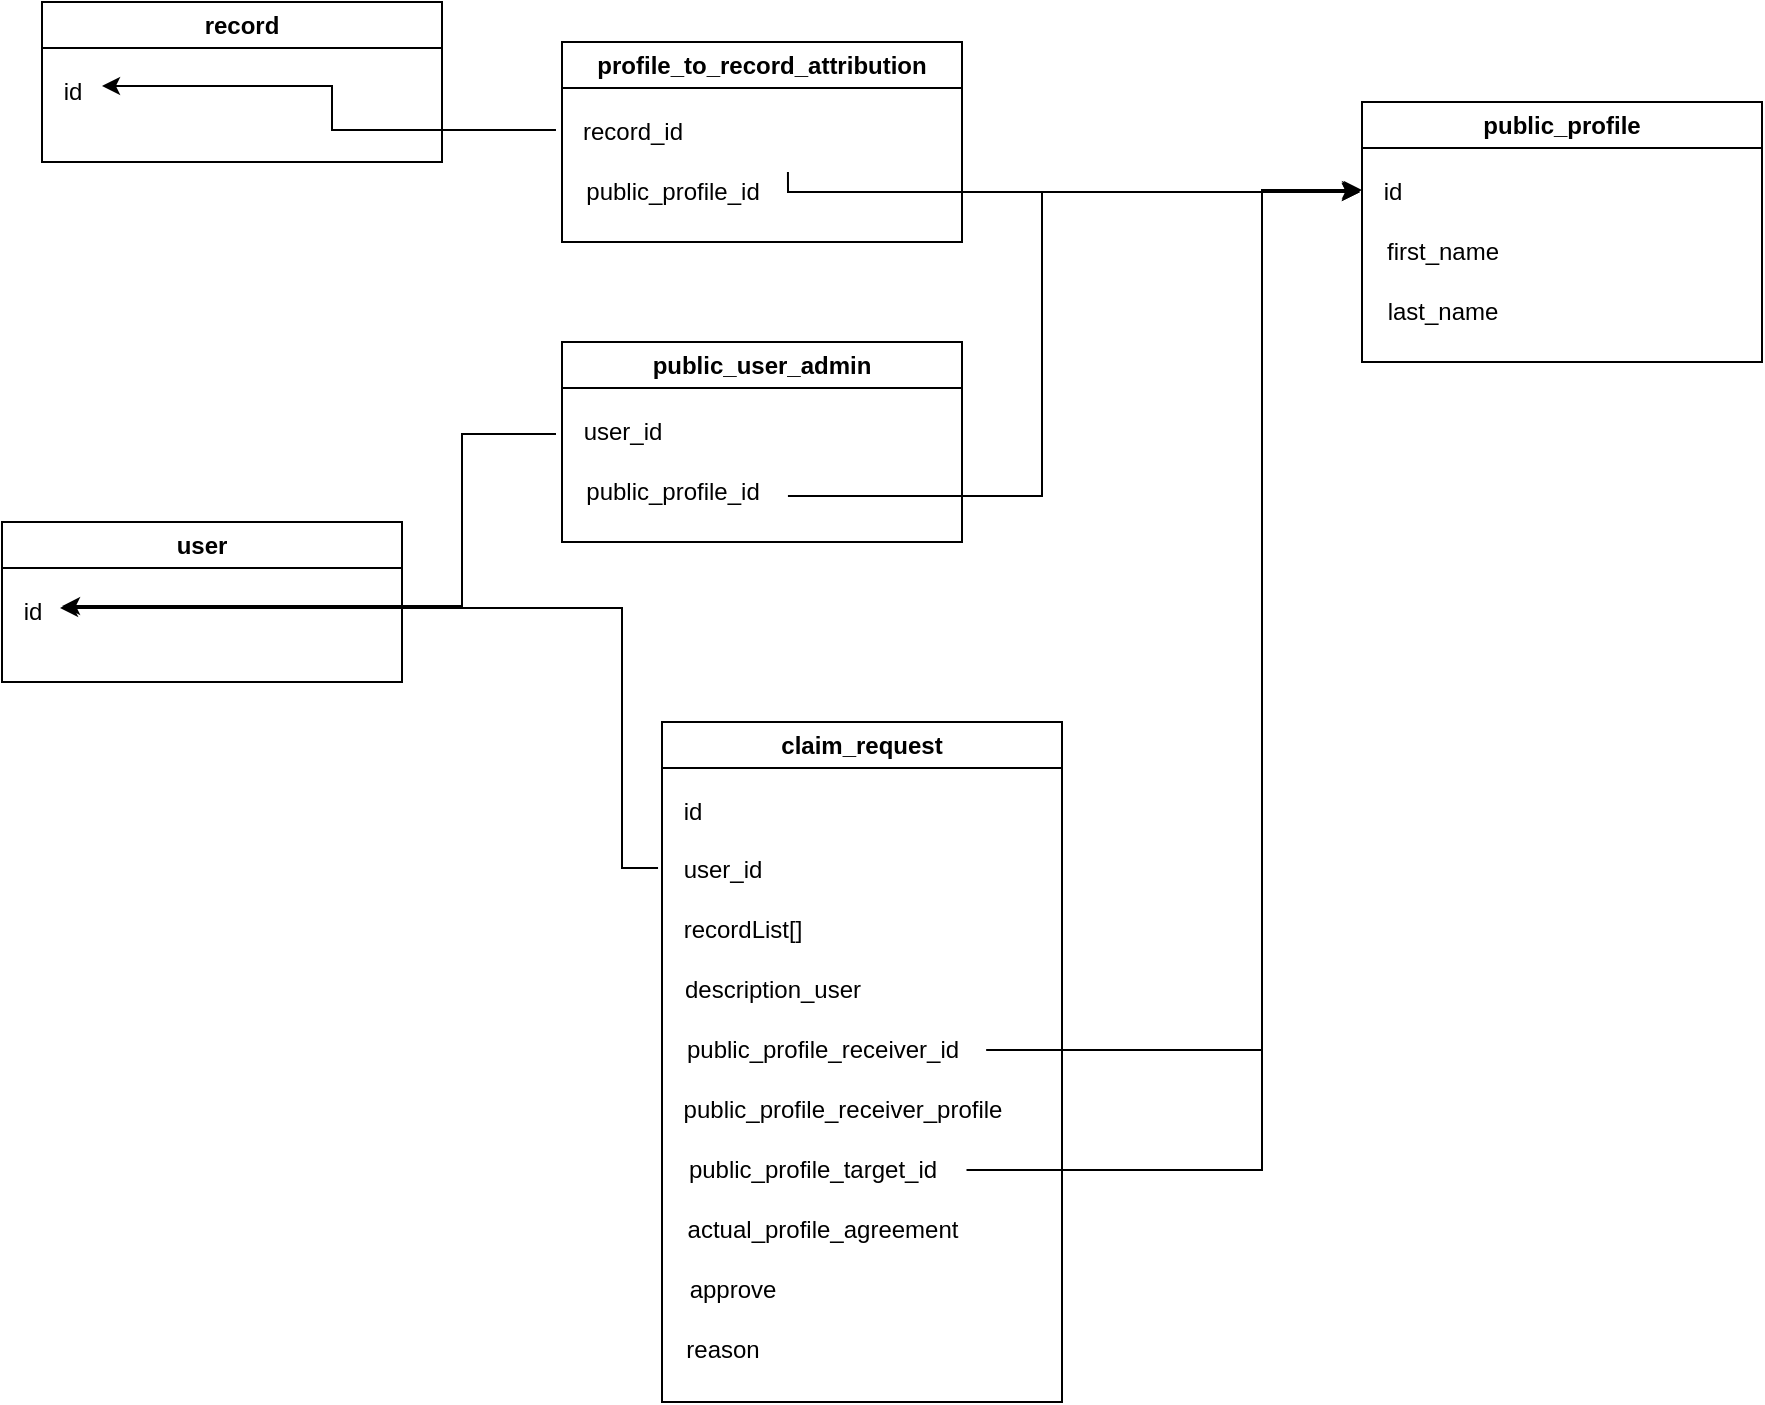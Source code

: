 <mxfile version="22.1.11" type="device">
  <diagram name="Page-1" id="1T9xwILK6t3__dgR7Lac">
    <mxGraphModel dx="1434" dy="668" grid="1" gridSize="10" guides="1" tooltips="1" connect="1" arrows="1" fold="1" page="1" pageScale="1" pageWidth="827" pageHeight="1169" math="0" shadow="0">
      <root>
        <mxCell id="0" />
        <mxCell id="1" parent="0" />
        <mxCell id="P8OFMcQYkOrjdoyiRNm8-1" value="public_profile" style="swimlane;whiteSpace=wrap;html=1;" parent="1" vertex="1">
          <mxGeometry x="730" y="880" width="200" height="130" as="geometry" />
        </mxCell>
        <mxCell id="P8OFMcQYkOrjdoyiRNm8-14" value="id" style="text;html=1;align=center;verticalAlign=middle;resizable=0;points=[];autosize=1;strokeColor=none;fillColor=none;" parent="P8OFMcQYkOrjdoyiRNm8-1" vertex="1">
          <mxGeometry y="30" width="30" height="30" as="geometry" />
        </mxCell>
        <mxCell id="P8OFMcQYkOrjdoyiRNm8-24" value="first_name" style="text;html=1;align=center;verticalAlign=middle;resizable=0;points=[];autosize=1;strokeColor=none;fillColor=none;" parent="P8OFMcQYkOrjdoyiRNm8-1" vertex="1">
          <mxGeometry y="60" width="80" height="30" as="geometry" />
        </mxCell>
        <mxCell id="P8OFMcQYkOrjdoyiRNm8-25" value="last_name" style="text;html=1;align=center;verticalAlign=middle;resizable=0;points=[];autosize=1;strokeColor=none;fillColor=none;" parent="P8OFMcQYkOrjdoyiRNm8-1" vertex="1">
          <mxGeometry y="90" width="80" height="30" as="geometry" />
        </mxCell>
        <mxCell id="P8OFMcQYkOrjdoyiRNm8-2" value="claim_request" style="swimlane;whiteSpace=wrap;html=1;" parent="1" vertex="1">
          <mxGeometry x="380" y="1190" width="200" height="340" as="geometry" />
        </mxCell>
        <mxCell id="P8OFMcQYkOrjdoyiRNm8-6" value="id" style="text;html=1;align=center;verticalAlign=middle;resizable=0;points=[];autosize=1;strokeColor=none;fillColor=none;" parent="P8OFMcQYkOrjdoyiRNm8-2" vertex="1">
          <mxGeometry y="30" width="30" height="30" as="geometry" />
        </mxCell>
        <mxCell id="P8OFMcQYkOrjdoyiRNm8-22" value="user_id" style="text;html=1;align=center;verticalAlign=middle;resizable=0;points=[];autosize=1;strokeColor=none;fillColor=none;" parent="P8OFMcQYkOrjdoyiRNm8-2" vertex="1">
          <mxGeometry y="59" width="60" height="30" as="geometry" />
        </mxCell>
        <mxCell id="P8OFMcQYkOrjdoyiRNm8-26" value="recordList[]" style="text;html=1;align=center;verticalAlign=middle;resizable=0;points=[];autosize=1;strokeColor=none;fillColor=none;" parent="P8OFMcQYkOrjdoyiRNm8-2" vertex="1">
          <mxGeometry y="89" width="80" height="30" as="geometry" />
        </mxCell>
        <mxCell id="P8OFMcQYkOrjdoyiRNm8-27" value="description_user" style="text;html=1;align=center;verticalAlign=middle;resizable=0;points=[];autosize=1;strokeColor=none;fillColor=none;" parent="P8OFMcQYkOrjdoyiRNm8-2" vertex="1">
          <mxGeometry y="119" width="110" height="30" as="geometry" />
        </mxCell>
        <mxCell id="P8OFMcQYkOrjdoyiRNm8-28" value="public_profile_receiver_id" style="text;html=1;align=center;verticalAlign=middle;resizable=0;points=[];autosize=1;strokeColor=none;fillColor=none;" parent="P8OFMcQYkOrjdoyiRNm8-2" vertex="1">
          <mxGeometry y="149" width="160" height="30" as="geometry" />
        </mxCell>
        <mxCell id="P8OFMcQYkOrjdoyiRNm8-29" value="public_profile_receiver_profile" style="text;html=1;align=center;verticalAlign=middle;resizable=0;points=[];autosize=1;strokeColor=none;fillColor=none;" parent="P8OFMcQYkOrjdoyiRNm8-2" vertex="1">
          <mxGeometry y="179" width="180" height="30" as="geometry" />
        </mxCell>
        <mxCell id="P8OFMcQYkOrjdoyiRNm8-30" value="public_profile_target_id" style="text;html=1;align=center;verticalAlign=middle;resizable=0;points=[];autosize=1;strokeColor=none;fillColor=none;" parent="P8OFMcQYkOrjdoyiRNm8-2" vertex="1">
          <mxGeometry y="209" width="150" height="30" as="geometry" />
        </mxCell>
        <mxCell id="P8OFMcQYkOrjdoyiRNm8-32" value="actual_profile_agreement" style="text;html=1;align=center;verticalAlign=middle;resizable=0;points=[];autosize=1;strokeColor=none;fillColor=none;" parent="P8OFMcQYkOrjdoyiRNm8-2" vertex="1">
          <mxGeometry y="239" width="160" height="30" as="geometry" />
        </mxCell>
        <mxCell id="P8OFMcQYkOrjdoyiRNm8-33" value="approve" style="text;html=1;align=center;verticalAlign=middle;resizable=0;points=[];autosize=1;strokeColor=none;fillColor=none;" parent="P8OFMcQYkOrjdoyiRNm8-2" vertex="1">
          <mxGeometry y="269" width="70" height="30" as="geometry" />
        </mxCell>
        <mxCell id="P8OFMcQYkOrjdoyiRNm8-34" value="reason" style="text;html=1;align=center;verticalAlign=middle;resizable=0;points=[];autosize=1;strokeColor=none;fillColor=none;" parent="P8OFMcQYkOrjdoyiRNm8-2" vertex="1">
          <mxGeometry y="299" width="60" height="30" as="geometry" />
        </mxCell>
        <mxCell id="P8OFMcQYkOrjdoyiRNm8-3" value="user" style="swimlane;whiteSpace=wrap;html=1;" parent="1" vertex="1">
          <mxGeometry x="50" y="1090" width="200" height="80" as="geometry" />
        </mxCell>
        <mxCell id="P8OFMcQYkOrjdoyiRNm8-7" value="id" style="text;html=1;align=center;verticalAlign=middle;resizable=0;points=[];autosize=1;strokeColor=none;fillColor=none;" parent="P8OFMcQYkOrjdoyiRNm8-3" vertex="1">
          <mxGeometry y="30" width="30" height="30" as="geometry" />
        </mxCell>
        <mxCell id="P8OFMcQYkOrjdoyiRNm8-13" value="" style="endArrow=classic;html=1;rounded=0;edgeStyle=orthogonalEdgeStyle;exitX=-0.05;exitY=0.533;exitDx=0;exitDy=0;exitPerimeter=0;entryX=1;entryY=0.6;entryDx=0;entryDy=0;entryPerimeter=0;" parent="P8OFMcQYkOrjdoyiRNm8-3" source="P8OFMcQYkOrjdoyiRNm8-9" edge="1">
          <mxGeometry width="50" height="50" relative="1" as="geometry">
            <mxPoint x="288.98" y="-30.0" as="sourcePoint" />
            <mxPoint x="30" y="42.01" as="targetPoint" />
            <Array as="points">
              <mxPoint x="230" y="-44" />
              <mxPoint x="230" y="42" />
            </Array>
          </mxGeometry>
        </mxCell>
        <mxCell id="P8OFMcQYkOrjdoyiRNm8-4" value="record" style="swimlane;whiteSpace=wrap;html=1;" parent="1" vertex="1">
          <mxGeometry x="70" y="830" width="200" height="80" as="geometry" />
        </mxCell>
        <mxCell id="P8OFMcQYkOrjdoyiRNm8-19" value="id" style="text;html=1;align=center;verticalAlign=middle;resizable=0;points=[];autosize=1;strokeColor=none;fillColor=none;" parent="P8OFMcQYkOrjdoyiRNm8-4" vertex="1">
          <mxGeometry y="30" width="30" height="30" as="geometry" />
        </mxCell>
        <mxCell id="P8OFMcQYkOrjdoyiRNm8-5" value="profile_to_record_attribution" style="swimlane;whiteSpace=wrap;html=1;" parent="1" vertex="1">
          <mxGeometry x="330" y="850" width="200" height="100" as="geometry" />
        </mxCell>
        <mxCell id="P8OFMcQYkOrjdoyiRNm8-16" value="record_id" style="text;html=1;align=center;verticalAlign=middle;resizable=0;points=[];autosize=1;strokeColor=none;fillColor=none;" parent="P8OFMcQYkOrjdoyiRNm8-5" vertex="1">
          <mxGeometry y="30" width="70" height="30" as="geometry" />
        </mxCell>
        <mxCell id="P8OFMcQYkOrjdoyiRNm8-17" value="public_profile_id" style="text;html=1;align=center;verticalAlign=middle;resizable=0;points=[];autosize=1;strokeColor=none;fillColor=none;" parent="P8OFMcQYkOrjdoyiRNm8-5" vertex="1">
          <mxGeometry y="60" width="110" height="30" as="geometry" />
        </mxCell>
        <mxCell id="P8OFMcQYkOrjdoyiRNm8-8" value="public_user_admin" style="swimlane;whiteSpace=wrap;html=1;" parent="1" vertex="1">
          <mxGeometry x="330" y="1000" width="200" height="100" as="geometry" />
        </mxCell>
        <mxCell id="P8OFMcQYkOrjdoyiRNm8-9" value="user_id" style="text;html=1;align=center;verticalAlign=middle;resizable=0;points=[];autosize=1;strokeColor=none;fillColor=none;" parent="P8OFMcQYkOrjdoyiRNm8-8" vertex="1">
          <mxGeometry y="30" width="60" height="30" as="geometry" />
        </mxCell>
        <mxCell id="P8OFMcQYkOrjdoyiRNm8-10" value="public_profile_id" style="text;html=1;align=center;verticalAlign=middle;resizable=0;points=[];autosize=1;strokeColor=none;fillColor=none;" parent="P8OFMcQYkOrjdoyiRNm8-8" vertex="1">
          <mxGeometry y="60" width="110" height="30" as="geometry" />
        </mxCell>
        <mxCell id="P8OFMcQYkOrjdoyiRNm8-15" value="" style="endArrow=classic;html=1;rounded=0;edgeStyle=orthogonalEdgeStyle;entryX=-0.033;entryY=0.5;entryDx=0;entryDy=0;entryPerimeter=0;exitX=1.027;exitY=0.567;exitDx=0;exitDy=0;exitPerimeter=0;" parent="1" source="P8OFMcQYkOrjdoyiRNm8-10" target="P8OFMcQYkOrjdoyiRNm8-14" edge="1">
          <mxGeometry width="50" height="50" relative="1" as="geometry">
            <mxPoint x="390" y="890" as="sourcePoint" />
            <mxPoint x="440" y="840" as="targetPoint" />
            <Array as="points">
              <mxPoint x="570" y="1077" />
              <mxPoint x="570" y="925" />
            </Array>
          </mxGeometry>
        </mxCell>
        <mxCell id="P8OFMcQYkOrjdoyiRNm8-20" value="" style="endArrow=classic;html=1;rounded=0;edgeStyle=orthogonalEdgeStyle;entryX=1;entryY=0.4;entryDx=0;entryDy=0;entryPerimeter=0;exitX=-0.043;exitY=0.467;exitDx=0;exitDy=0;exitPerimeter=0;" parent="1" source="P8OFMcQYkOrjdoyiRNm8-16" target="P8OFMcQYkOrjdoyiRNm8-19" edge="1">
          <mxGeometry width="50" height="50" relative="1" as="geometry">
            <mxPoint x="390" y="890" as="sourcePoint" />
            <mxPoint x="440" y="840" as="targetPoint" />
          </mxGeometry>
        </mxCell>
        <mxCell id="P8OFMcQYkOrjdoyiRNm8-21" value="" style="endArrow=classic;html=1;rounded=0;edgeStyle=orthogonalEdgeStyle;entryX=-0.033;entryY=0.5;entryDx=0;entryDy=0;entryPerimeter=0;exitX=1.027;exitY=0.167;exitDx=0;exitDy=0;exitPerimeter=0;" parent="1" source="P8OFMcQYkOrjdoyiRNm8-17" target="P8OFMcQYkOrjdoyiRNm8-14" edge="1">
          <mxGeometry width="50" height="50" relative="1" as="geometry">
            <mxPoint x="610" y="980" as="sourcePoint" />
            <mxPoint x="440" y="840" as="targetPoint" />
            <Array as="points">
              <mxPoint x="443" y="925" />
            </Array>
          </mxGeometry>
        </mxCell>
        <mxCell id="P8OFMcQYkOrjdoyiRNm8-23" value="" style="endArrow=classic;html=1;rounded=0;edgeStyle=orthogonalEdgeStyle;entryX=0.967;entryY=0.433;entryDx=0;entryDy=0;entryPerimeter=0;exitX=-0.033;exitY=0.467;exitDx=0;exitDy=0;exitPerimeter=0;" parent="1" source="P8OFMcQYkOrjdoyiRNm8-22" target="P8OFMcQYkOrjdoyiRNm8-7" edge="1">
          <mxGeometry width="50" height="50" relative="1" as="geometry">
            <mxPoint x="390" y="890" as="sourcePoint" />
            <mxPoint x="440" y="840" as="targetPoint" />
            <Array as="points">
              <mxPoint x="360" y="1263" />
              <mxPoint x="360" y="1133" />
            </Array>
          </mxGeometry>
        </mxCell>
        <mxCell id="P8OFMcQYkOrjdoyiRNm8-35" value="" style="endArrow=classic;html=1;rounded=0;edgeStyle=orthogonalEdgeStyle;entryX=0;entryY=0.467;entryDx=0;entryDy=0;entryPerimeter=0;exitX=1.013;exitY=0.5;exitDx=0;exitDy=0;exitPerimeter=0;" parent="1" source="P8OFMcQYkOrjdoyiRNm8-28" target="P8OFMcQYkOrjdoyiRNm8-14" edge="1">
          <mxGeometry width="50" height="50" relative="1" as="geometry">
            <mxPoint x="390" y="1130" as="sourcePoint" />
            <mxPoint x="440" y="1080" as="targetPoint" />
            <Array as="points">
              <mxPoint x="680" y="1354" />
              <mxPoint x="680" y="924" />
            </Array>
          </mxGeometry>
        </mxCell>
        <mxCell id="P8OFMcQYkOrjdoyiRNm8-36" value="" style="endArrow=classic;html=1;rounded=0;edgeStyle=orthogonalEdgeStyle;entryX=-0.033;entryY=0.467;entryDx=0;entryDy=0;entryPerimeter=0;exitX=1.015;exitY=0.5;exitDx=0;exitDy=0;exitPerimeter=0;" parent="1" source="P8OFMcQYkOrjdoyiRNm8-30" target="P8OFMcQYkOrjdoyiRNm8-14" edge="1">
          <mxGeometry width="50" height="50" relative="1" as="geometry">
            <mxPoint x="390" y="1130" as="sourcePoint" />
            <mxPoint x="440" y="1080" as="targetPoint" />
            <Array as="points">
              <mxPoint x="680" y="1414" />
              <mxPoint x="680" y="924" />
            </Array>
          </mxGeometry>
        </mxCell>
      </root>
    </mxGraphModel>
  </diagram>
</mxfile>
